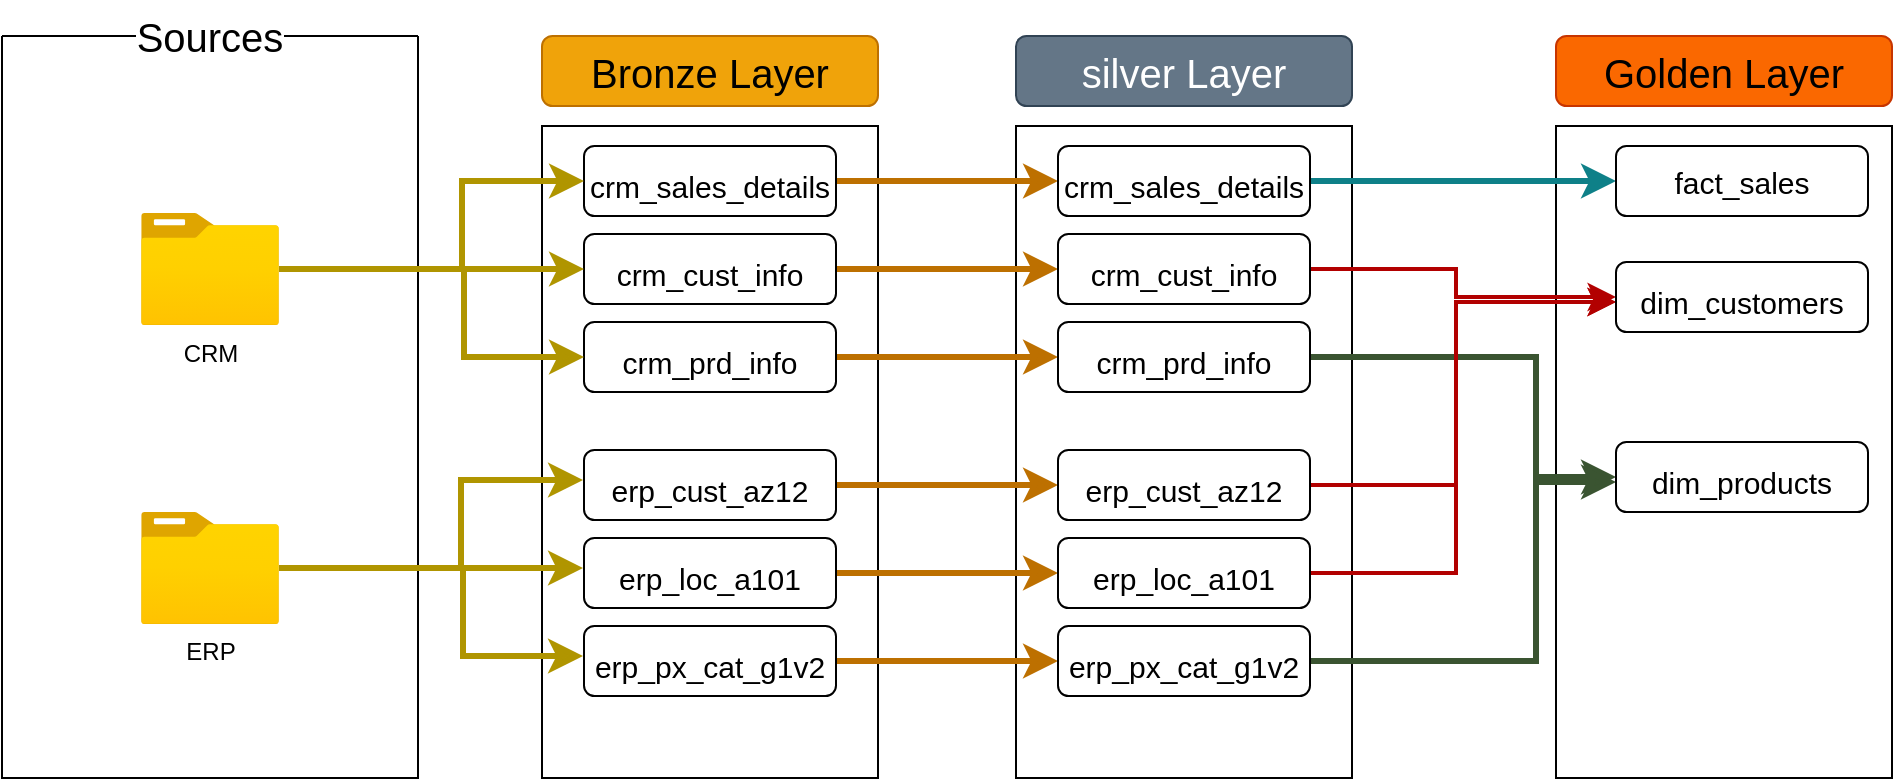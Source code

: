 <mxfile version="28.0.5">
  <diagram name="Page-1" id="DcKRUoezCHCtLgZjHGTR">
    <mxGraphModel dx="2038" dy="1808" grid="1" gridSize="10" guides="1" tooltips="1" connect="1" arrows="1" fold="1" page="1" pageScale="1" pageWidth="850" pageHeight="1100" math="0" shadow="0">
      <root>
        <mxCell id="0" />
        <mxCell id="1" parent="0" />
        <mxCell id="mO9Jl5fzoPU50IXUbKld-35" value="" style="rounded=0;whiteSpace=wrap;html=1;glass=0;" vertex="1" parent="1">
          <mxGeometry x="650" y="-68" width="168" height="326" as="geometry" />
        </mxCell>
        <mxCell id="mO9Jl5fzoPU50IXUbKld-1" value="" style="rounded=0;whiteSpace=wrap;html=1;glass=0;" vertex="1" parent="1">
          <mxGeometry x="380" y="-68" width="168" height="326" as="geometry" />
        </mxCell>
        <mxCell id="mO9Jl5fzoPU50IXUbKld-2" value="" style="rounded=0;whiteSpace=wrap;html=1;glass=0;fillStyle=solid;" vertex="1" parent="1">
          <mxGeometry x="143" y="-68" width="168" height="326" as="geometry" />
        </mxCell>
        <mxCell id="mO9Jl5fzoPU50IXUbKld-3" value="" style="swimlane;startSize=0;" vertex="1" parent="1">
          <mxGeometry x="-127" y="-113" width="208" height="371" as="geometry" />
        </mxCell>
        <mxCell id="mO9Jl5fzoPU50IXUbKld-4" value="CRM&lt;div&gt;&lt;br&gt;&lt;/div&gt;" style="image;aspect=fixed;html=1;points=[];align=center;fontSize=12;image=img/lib/azure2/general/Folder_Blank.svg;" vertex="1" parent="mO9Jl5fzoPU50IXUbKld-3">
          <mxGeometry x="69.5" y="88.5" width="69" height="56.0" as="geometry" />
        </mxCell>
        <mxCell id="mO9Jl5fzoPU50IXUbKld-5" value="&lt;div&gt;ERP&lt;/div&gt;&lt;div&gt;&lt;br&gt;&lt;/div&gt;" style="image;aspect=fixed;html=1;points=[];align=center;fontSize=12;image=img/lib/azure2/general/Folder_Blank.svg;" vertex="1" parent="mO9Jl5fzoPU50IXUbKld-3">
          <mxGeometry x="69.5" y="238" width="69" height="56.0" as="geometry" />
        </mxCell>
        <mxCell id="mO9Jl5fzoPU50IXUbKld-6" style="edgeStyle=none;curved=1;rounded=0;orthogonalLoop=1;jettySize=auto;html=1;entryX=0;entryY=0.5;entryDx=0;entryDy=0;fontSize=12;startSize=8;endSize=8;fillColor=#e3c800;strokeColor=#B09500;strokeWidth=3;" edge="1" parent="mO9Jl5fzoPU50IXUbKld-3">
          <mxGeometry relative="1" as="geometry">
            <mxPoint x="138.5" y="266" as="sourcePoint" />
            <mxPoint x="290.5" y="266" as="targetPoint" />
          </mxGeometry>
        </mxCell>
        <mxCell id="mO9Jl5fzoPU50IXUbKld-7" style="edgeStyle=orthogonalEdgeStyle;rounded=0;orthogonalLoop=1;jettySize=auto;html=1;entryX=0;entryY=0.5;entryDx=0;entryDy=0;fontSize=12;startSize=8;endSize=8;fillColor=#e3c800;strokeColor=#B09500;strokeWidth=3;" edge="1" parent="mO9Jl5fzoPU50IXUbKld-3">
          <mxGeometry relative="1" as="geometry">
            <mxPoint x="138.5" y="266" as="sourcePoint" />
            <mxPoint x="290.5" y="222" as="targetPoint" />
            <Array as="points">
              <mxPoint x="229.5" y="266" />
              <mxPoint x="229.5" y="222" />
            </Array>
          </mxGeometry>
        </mxCell>
        <mxCell id="mO9Jl5fzoPU50IXUbKld-8" style="edgeStyle=orthogonalEdgeStyle;rounded=0;orthogonalLoop=1;jettySize=auto;html=1;entryX=0;entryY=0.5;entryDx=0;entryDy=0;fontSize=12;startSize=8;endSize=8;fillColor=#e3c800;strokeColor=#B09500;strokeWidth=3;" edge="1" parent="mO9Jl5fzoPU50IXUbKld-3">
          <mxGeometry relative="1" as="geometry">
            <mxPoint x="138.5" y="266" as="sourcePoint" />
            <mxPoint x="290.5" y="310" as="targetPoint" />
            <Array as="points">
              <mxPoint x="230.5" y="266" />
              <mxPoint x="230.5" y="310" />
            </Array>
          </mxGeometry>
        </mxCell>
        <mxCell id="mO9Jl5fzoPU50IXUbKld-9" value="Bronze Layer" style="rounded=1;whiteSpace=wrap;html=1;fontSize=20;fillColor=#f0a30a;fontColor=#000000;strokeColor=#BD7000;" vertex="1" parent="1">
          <mxGeometry x="143" y="-113" width="168" height="35" as="geometry" />
        </mxCell>
        <mxCell id="mO9Jl5fzoPU50IXUbKld-10" style="edgeStyle=none;curved=1;rounded=0;orthogonalLoop=1;jettySize=auto;html=1;entryX=0;entryY=0.5;entryDx=0;entryDy=0;fontSize=12;startSize=8;endSize=8;fillColor=#f0a30a;strokeColor=#BD7000;strokeWidth=3;" edge="1" parent="1" source="mO9Jl5fzoPU50IXUbKld-11" target="mO9Jl5fzoPU50IXUbKld-28">
          <mxGeometry relative="1" as="geometry" />
        </mxCell>
        <mxCell id="mO9Jl5fzoPU50IXUbKld-11" value="&lt;font style=&quot;font-size: 15px;&quot;&gt;crm_sales_details&lt;/font&gt;" style="rounded=1;whiteSpace=wrap;html=1;fontSize=20;verticalAlign=middle;labelPosition=center;verticalLabelPosition=middle;align=center;" vertex="1" parent="1">
          <mxGeometry x="164" y="-58" width="126" height="35" as="geometry" />
        </mxCell>
        <mxCell id="mO9Jl5fzoPU50IXUbKld-12" value="&lt;font style=&quot;font-size: 20px;&quot;&gt;Sources&lt;/font&gt;" style="rounded=0;whiteSpace=wrap;html=1;glass=1;strokeColor=none;" vertex="1" parent="1">
          <mxGeometry x="-60" y="-131" width="74" height="35" as="geometry" />
        </mxCell>
        <mxCell id="mO9Jl5fzoPU50IXUbKld-13" style="edgeStyle=none;curved=1;rounded=0;orthogonalLoop=1;jettySize=auto;html=1;entryX=0;entryY=0.5;entryDx=0;entryDy=0;fontSize=12;startSize=8;endSize=8;fillColor=#f0a30a;strokeColor=#BD7000;strokeWidth=3;" edge="1" parent="1" source="mO9Jl5fzoPU50IXUbKld-14" target="mO9Jl5fzoPU50IXUbKld-29">
          <mxGeometry relative="1" as="geometry" />
        </mxCell>
        <mxCell id="mO9Jl5fzoPU50IXUbKld-14" value="&lt;font style=&quot;font-size: 15px;&quot;&gt;crm_prd_info&lt;/font&gt;" style="rounded=1;whiteSpace=wrap;html=1;fontSize=20;verticalAlign=middle;labelPosition=center;verticalLabelPosition=middle;align=center;" vertex="1" parent="1">
          <mxGeometry x="164" y="30" width="126" height="35" as="geometry" />
        </mxCell>
        <mxCell id="mO9Jl5fzoPU50IXUbKld-15" style="edgeStyle=none;curved=1;rounded=0;orthogonalLoop=1;jettySize=auto;html=1;fontSize=12;startSize=8;endSize=8;fillColor=#f0a30a;strokeColor=#BD7000;strokeWidth=3;" edge="1" parent="1" source="mO9Jl5fzoPU50IXUbKld-16" target="mO9Jl5fzoPU50IXUbKld-30">
          <mxGeometry relative="1" as="geometry" />
        </mxCell>
        <mxCell id="mO9Jl5fzoPU50IXUbKld-16" value="&lt;font style=&quot;font-size: 15px;&quot;&gt;crm_cust_info&lt;/font&gt;" style="rounded=1;whiteSpace=wrap;html=1;fontSize=20;verticalAlign=middle;labelPosition=center;verticalLabelPosition=middle;align=center;" vertex="1" parent="1">
          <mxGeometry x="164" y="-14" width="126" height="35" as="geometry" />
        </mxCell>
        <mxCell id="mO9Jl5fzoPU50IXUbKld-17" style="edgeStyle=none;curved=1;rounded=0;orthogonalLoop=1;jettySize=auto;html=1;exitX=0.75;exitY=0;exitDx=0;exitDy=0;fontSize=12;startSize=8;endSize=8;" edge="1" parent="1" source="mO9Jl5fzoPU50IXUbKld-14" target="mO9Jl5fzoPU50IXUbKld-14">
          <mxGeometry relative="1" as="geometry" />
        </mxCell>
        <mxCell id="mO9Jl5fzoPU50IXUbKld-18" style="edgeStyle=none;curved=1;rounded=0;orthogonalLoop=1;jettySize=auto;html=1;entryX=0;entryY=0.5;entryDx=0;entryDy=0;fontSize=12;startSize=8;endSize=8;fillColor=#f0a30a;strokeColor=#BD7000;strokeWidth=3;" edge="1" parent="1" source="mO9Jl5fzoPU50IXUbKld-19" target="mO9Jl5fzoPU50IXUbKld-32">
          <mxGeometry relative="1" as="geometry" />
        </mxCell>
        <mxCell id="mO9Jl5fzoPU50IXUbKld-19" value="&lt;span style=&quot;font-size: 15px;&quot;&gt;erp_cust_az12&lt;/span&gt;" style="rounded=1;whiteSpace=wrap;html=1;fontSize=20;verticalAlign=middle;labelPosition=center;verticalLabelPosition=middle;align=center;" vertex="1" parent="1">
          <mxGeometry x="164" y="94" width="126" height="35" as="geometry" />
        </mxCell>
        <mxCell id="mO9Jl5fzoPU50IXUbKld-20" style="edgeStyle=none;curved=1;rounded=0;orthogonalLoop=1;jettySize=auto;html=1;entryX=0;entryY=0.5;entryDx=0;entryDy=0;fontSize=12;startSize=8;endSize=8;fillColor=#f0a30a;strokeColor=#BD7000;strokeWidth=3;" edge="1" parent="1" source="mO9Jl5fzoPU50IXUbKld-21" target="mO9Jl5fzoPU50IXUbKld-33">
          <mxGeometry relative="1" as="geometry" />
        </mxCell>
        <mxCell id="mO9Jl5fzoPU50IXUbKld-21" value="&lt;font style=&quot;font-size: 15px;&quot;&gt;erp_px_cat_g1v2&lt;/font&gt;" style="rounded=1;whiteSpace=wrap;html=1;fontSize=20;verticalAlign=middle;labelPosition=center;verticalLabelPosition=middle;align=center;" vertex="1" parent="1">
          <mxGeometry x="164" y="182" width="126" height="35" as="geometry" />
        </mxCell>
        <mxCell id="mO9Jl5fzoPU50IXUbKld-22" style="edgeStyle=none;curved=1;rounded=0;orthogonalLoop=1;jettySize=auto;html=1;entryX=0;entryY=0.5;entryDx=0;entryDy=0;fontSize=12;startSize=8;endSize=8;fillColor=#f0a30a;strokeColor=#BD7000;strokeWidth=3;" edge="1" parent="1" source="mO9Jl5fzoPU50IXUbKld-23" target="mO9Jl5fzoPU50IXUbKld-34">
          <mxGeometry relative="1" as="geometry" />
        </mxCell>
        <mxCell id="mO9Jl5fzoPU50IXUbKld-23" value="&lt;font style=&quot;font-size: 15px;&quot;&gt;erp_loc_a101&lt;/font&gt;" style="rounded=1;whiteSpace=wrap;html=1;fontSize=20;verticalAlign=middle;labelPosition=center;verticalLabelPosition=middle;align=center;" vertex="1" parent="1">
          <mxGeometry x="164" y="138" width="126" height="35" as="geometry" />
        </mxCell>
        <mxCell id="mO9Jl5fzoPU50IXUbKld-24" style="edgeStyle=none;curved=1;rounded=0;orthogonalLoop=1;jettySize=auto;html=1;entryX=0;entryY=0.5;entryDx=0;entryDy=0;fontSize=12;startSize=8;endSize=8;fillColor=#e3c800;strokeColor=#B09500;strokeWidth=3;" edge="1" parent="1" source="mO9Jl5fzoPU50IXUbKld-4" target="mO9Jl5fzoPU50IXUbKld-16">
          <mxGeometry relative="1" as="geometry" />
        </mxCell>
        <mxCell id="mO9Jl5fzoPU50IXUbKld-25" style="edgeStyle=orthogonalEdgeStyle;rounded=0;orthogonalLoop=1;jettySize=auto;html=1;entryX=0;entryY=0.5;entryDx=0;entryDy=0;fontSize=12;startSize=8;endSize=8;fillColor=#e3c800;strokeColor=#B09500;strokeWidth=3;" edge="1" parent="1" source="mO9Jl5fzoPU50IXUbKld-4" target="mO9Jl5fzoPU50IXUbKld-11">
          <mxGeometry relative="1" as="geometry">
            <Array as="points">
              <mxPoint x="103" y="4" />
              <mxPoint x="103" y="-40" />
            </Array>
          </mxGeometry>
        </mxCell>
        <mxCell id="mO9Jl5fzoPU50IXUbKld-26" style="edgeStyle=orthogonalEdgeStyle;rounded=0;orthogonalLoop=1;jettySize=auto;html=1;entryX=0;entryY=0.5;entryDx=0;entryDy=0;fontSize=12;startSize=8;endSize=8;fillColor=#e3c800;strokeColor=#B09500;strokeWidth=3;" edge="1" parent="1" source="mO9Jl5fzoPU50IXUbKld-4" target="mO9Jl5fzoPU50IXUbKld-14">
          <mxGeometry relative="1" as="geometry">
            <Array as="points">
              <mxPoint x="104" y="4" />
              <mxPoint x="104" y="48" />
            </Array>
          </mxGeometry>
        </mxCell>
        <mxCell id="mO9Jl5fzoPU50IXUbKld-27" value="silver Layer" style="rounded=1;whiteSpace=wrap;html=1;fontSize=20;fillColor=#647687;fontColor=#ffffff;strokeColor=#314354;" vertex="1" parent="1">
          <mxGeometry x="380" y="-113" width="168" height="35" as="geometry" />
        </mxCell>
        <mxCell id="mO9Jl5fzoPU50IXUbKld-45" style="edgeStyle=orthogonalEdgeStyle;rounded=0;orthogonalLoop=1;jettySize=auto;html=1;exitX=1;exitY=0.5;exitDx=0;exitDy=0;entryX=0;entryY=0.5;entryDx=0;entryDy=0;fontSize=12;startSize=8;endSize=8;strokeWidth=3;fillColor=#b0e3e6;strokeColor=#0e8088;" edge="1" parent="1" source="mO9Jl5fzoPU50IXUbKld-28" target="mO9Jl5fzoPU50IXUbKld-37">
          <mxGeometry relative="1" as="geometry" />
        </mxCell>
        <mxCell id="mO9Jl5fzoPU50IXUbKld-28" value="&lt;font style=&quot;font-size: 15px;&quot;&gt;crm_sales_details&lt;/font&gt;" style="rounded=1;whiteSpace=wrap;html=1;fontSize=20;verticalAlign=middle;labelPosition=center;verticalLabelPosition=middle;align=center;" vertex="1" parent="1">
          <mxGeometry x="401" y="-58" width="126" height="35" as="geometry" />
        </mxCell>
        <mxCell id="mO9Jl5fzoPU50IXUbKld-48" style="edgeStyle=orthogonalEdgeStyle;rounded=0;orthogonalLoop=1;jettySize=auto;html=1;exitX=1;exitY=0.5;exitDx=0;exitDy=0;entryX=0;entryY=0.5;entryDx=0;entryDy=0;fontSize=12;startSize=8;endSize=8;fillColor=#6d8764;strokeColor=#3A5431;strokeWidth=3;" edge="1" parent="1" source="mO9Jl5fzoPU50IXUbKld-29" target="mO9Jl5fzoPU50IXUbKld-38">
          <mxGeometry relative="1" as="geometry">
            <Array as="points">
              <mxPoint x="640" y="48" />
              <mxPoint x="640" y="108" />
            </Array>
          </mxGeometry>
        </mxCell>
        <mxCell id="mO9Jl5fzoPU50IXUbKld-29" value="&lt;font style=&quot;font-size: 15px;&quot;&gt;crm_prd_info&lt;/font&gt;" style="rounded=1;whiteSpace=wrap;html=1;fontSize=20;verticalAlign=middle;labelPosition=center;verticalLabelPosition=middle;align=center;" vertex="1" parent="1">
          <mxGeometry x="401" y="30" width="126" height="35" as="geometry" />
        </mxCell>
        <mxCell id="mO9Jl5fzoPU50IXUbKld-53" style="edgeStyle=orthogonalEdgeStyle;rounded=0;orthogonalLoop=1;jettySize=auto;html=1;exitX=1;exitY=0.5;exitDx=0;exitDy=0;entryX=0;entryY=0.5;entryDx=0;entryDy=0;fontSize=12;startSize=8;endSize=8;fillColor=#e51400;strokeColor=#B20000;strokeWidth=2;" edge="1" parent="1" source="mO9Jl5fzoPU50IXUbKld-30" target="mO9Jl5fzoPU50IXUbKld-39">
          <mxGeometry relative="1" as="geometry">
            <Array as="points">
              <mxPoint x="600" y="4" />
              <mxPoint x="600" y="18" />
            </Array>
          </mxGeometry>
        </mxCell>
        <mxCell id="mO9Jl5fzoPU50IXUbKld-30" value="&lt;font style=&quot;font-size: 15px;&quot;&gt;crm_cust_info&lt;/font&gt;" style="rounded=1;whiteSpace=wrap;html=1;fontSize=20;verticalAlign=middle;labelPosition=center;verticalLabelPosition=middle;align=center;" vertex="1" parent="1">
          <mxGeometry x="401" y="-14" width="126" height="35" as="geometry" />
        </mxCell>
        <mxCell id="mO9Jl5fzoPU50IXUbKld-31" style="edgeStyle=none;curved=1;rounded=0;orthogonalLoop=1;jettySize=auto;html=1;exitX=0.75;exitY=0;exitDx=0;exitDy=0;fontSize=12;startSize=8;endSize=8;" edge="1" parent="1" source="mO9Jl5fzoPU50IXUbKld-29" target="mO9Jl5fzoPU50IXUbKld-29">
          <mxGeometry relative="1" as="geometry" />
        </mxCell>
        <mxCell id="mO9Jl5fzoPU50IXUbKld-54" style="edgeStyle=orthogonalEdgeStyle;rounded=0;orthogonalLoop=1;jettySize=auto;html=1;exitX=1;exitY=0.5;exitDx=0;exitDy=0;fontSize=12;startSize=8;endSize=8;fillColor=#e51400;strokeColor=#B20000;strokeWidth=2;" edge="1" parent="1" source="mO9Jl5fzoPU50IXUbKld-32">
          <mxGeometry relative="1" as="geometry">
            <mxPoint x="680" y="20" as="targetPoint" />
            <Array as="points">
              <mxPoint x="600" y="112" />
              <mxPoint x="600" y="20" />
            </Array>
          </mxGeometry>
        </mxCell>
        <mxCell id="mO9Jl5fzoPU50IXUbKld-32" value="&lt;span style=&quot;font-size: 15px;&quot;&gt;erp_cust_az12&lt;/span&gt;" style="rounded=1;whiteSpace=wrap;html=1;fontSize=20;verticalAlign=middle;labelPosition=center;verticalLabelPosition=middle;align=center;" vertex="1" parent="1">
          <mxGeometry x="401" y="94" width="126" height="35" as="geometry" />
        </mxCell>
        <mxCell id="mO9Jl5fzoPU50IXUbKld-49" style="edgeStyle=orthogonalEdgeStyle;rounded=0;orthogonalLoop=1;jettySize=auto;html=1;exitX=1;exitY=0.5;exitDx=0;exitDy=0;fontSize=12;startSize=8;endSize=8;fillColor=#6d8764;strokeColor=#3A5431;strokeWidth=3;" edge="1" parent="1" source="mO9Jl5fzoPU50IXUbKld-33">
          <mxGeometry relative="1" as="geometry">
            <mxPoint x="680" y="110" as="targetPoint" />
            <Array as="points">
              <mxPoint x="640" y="200" />
              <mxPoint x="640" y="110" />
            </Array>
          </mxGeometry>
        </mxCell>
        <mxCell id="mO9Jl5fzoPU50IXUbKld-33" value="&lt;font style=&quot;font-size: 15px;&quot;&gt;erp_px_cat_g1v2&lt;/font&gt;" style="rounded=1;whiteSpace=wrap;html=1;fontSize=20;verticalAlign=middle;labelPosition=center;verticalLabelPosition=middle;align=center;" vertex="1" parent="1">
          <mxGeometry x="401" y="182" width="126" height="35" as="geometry" />
        </mxCell>
        <mxCell id="mO9Jl5fzoPU50IXUbKld-55" style="edgeStyle=orthogonalEdgeStyle;rounded=0;orthogonalLoop=1;jettySize=auto;html=1;exitX=1;exitY=0.5;exitDx=0;exitDy=0;fontSize=12;startSize=8;endSize=8;fillColor=#e51400;strokeColor=#B20000;strokeWidth=2;" edge="1" parent="1" source="mO9Jl5fzoPU50IXUbKld-34">
          <mxGeometry relative="1" as="geometry">
            <mxPoint x="680" y="20" as="targetPoint" />
            <Array as="points">
              <mxPoint x="600" y="156" />
              <mxPoint x="600" y="20" />
            </Array>
          </mxGeometry>
        </mxCell>
        <mxCell id="mO9Jl5fzoPU50IXUbKld-34" value="&lt;font style=&quot;font-size: 15px;&quot;&gt;erp_loc_a101&lt;/font&gt;" style="rounded=1;whiteSpace=wrap;html=1;fontSize=20;verticalAlign=middle;labelPosition=center;verticalLabelPosition=middle;align=center;" vertex="1" parent="1">
          <mxGeometry x="401" y="138" width="126" height="35" as="geometry" />
        </mxCell>
        <mxCell id="mO9Jl5fzoPU50IXUbKld-36" value="Golden Layer" style="rounded=1;whiteSpace=wrap;html=1;fontSize=20;fillColor=#fa6800;strokeColor=#C73500;fontColor=#000000;" vertex="1" parent="1">
          <mxGeometry x="650" y="-113" width="168" height="35" as="geometry" />
        </mxCell>
        <mxCell id="mO9Jl5fzoPU50IXUbKld-37" value="fact_sales" style="rounded=1;whiteSpace=wrap;html=1;fontSize=15;verticalAlign=middle;labelPosition=center;verticalLabelPosition=middle;align=center;" vertex="1" parent="1">
          <mxGeometry x="680" y="-58" width="126" height="35" as="geometry" />
        </mxCell>
        <mxCell id="mO9Jl5fzoPU50IXUbKld-38" value="&lt;font style=&quot;font-size: 15px;&quot;&gt;dim_products&lt;/font&gt;" style="rounded=1;whiteSpace=wrap;html=1;fontSize=20;verticalAlign=middle;labelPosition=center;verticalLabelPosition=middle;align=center;" vertex="1" parent="1">
          <mxGeometry x="680" y="90" width="126" height="35" as="geometry" />
        </mxCell>
        <mxCell id="mO9Jl5fzoPU50IXUbKld-39" value="&lt;font style=&quot;font-size: 15px;&quot;&gt;dim_customers&lt;/font&gt;" style="rounded=1;whiteSpace=wrap;html=1;fontSize=20;verticalAlign=middle;labelPosition=center;verticalLabelPosition=middle;align=center;" vertex="1" parent="1">
          <mxGeometry x="680" width="126" height="35" as="geometry" />
        </mxCell>
        <mxCell id="mO9Jl5fzoPU50IXUbKld-40" style="edgeStyle=none;curved=1;rounded=0;orthogonalLoop=1;jettySize=auto;html=1;exitX=0.75;exitY=0;exitDx=0;exitDy=0;fontSize=12;startSize=8;endSize=8;" edge="1" parent="1" source="mO9Jl5fzoPU50IXUbKld-38" target="mO9Jl5fzoPU50IXUbKld-38">
          <mxGeometry relative="1" as="geometry" />
        </mxCell>
      </root>
    </mxGraphModel>
  </diagram>
</mxfile>

